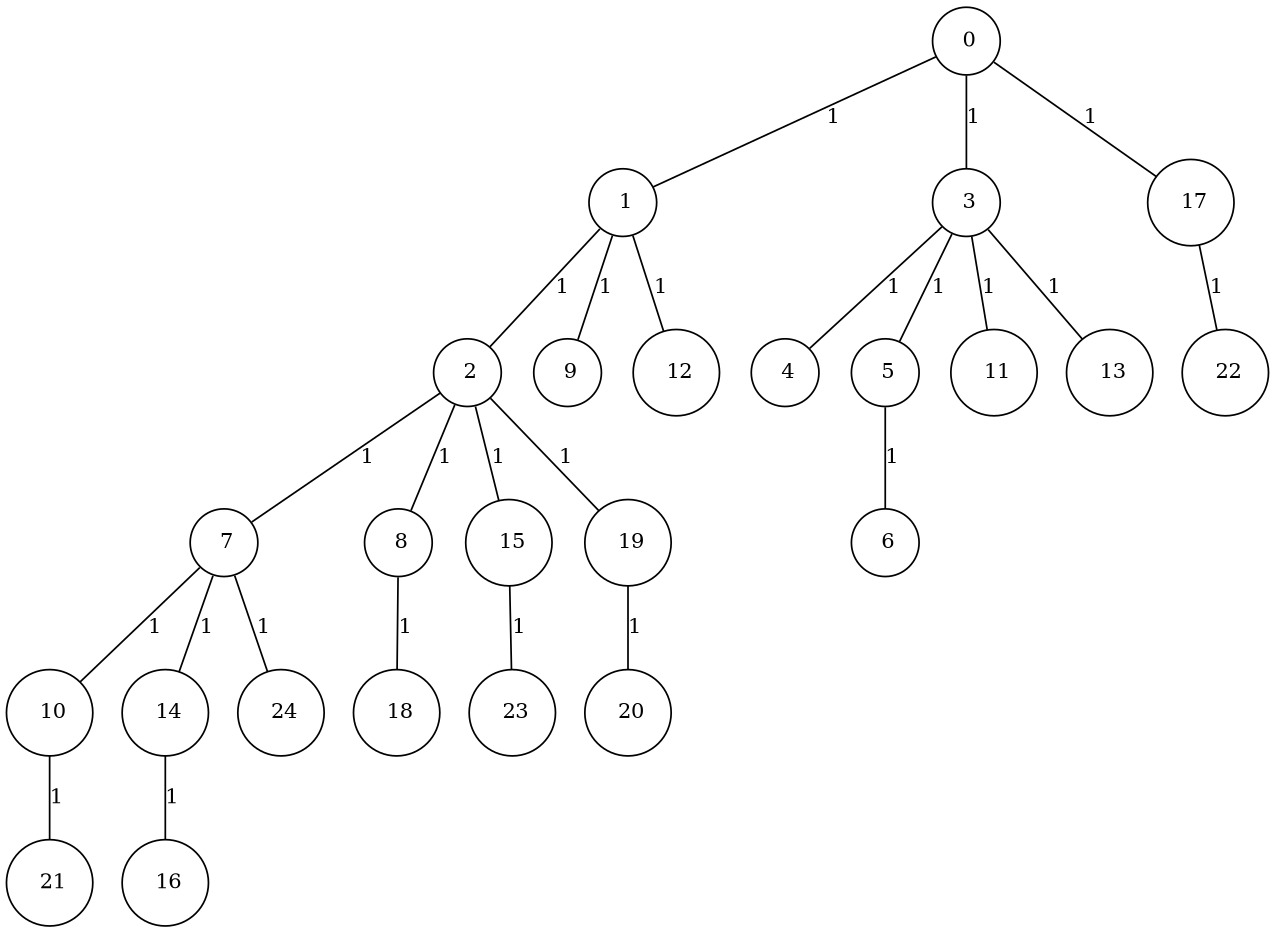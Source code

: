 graph G {
size="8.5,11;"
ratio = "expand;"
fixedsize="true;"
overlap="scale;"
node[shape=circle,width=.12,hight=.12,fontsize=12]
edge[fontsize=12]

0[label=" 0" color=black, pos="0.18207009,2.3213968!"];
1[label=" 1" color=black, pos="1.7666595,1.0270946!"];
2[label=" 2" color=black, pos="0.042631538,2.904458!"];
3[label=" 3" color=black, pos="2.7216958,0.64162093!"];
4[label=" 4" color=black, pos="1.2249017,1.228823!"];
5[label=" 5" color=black, pos="1.3418524,0.25857989!"];
6[label=" 6" color=black, pos="0.62969436,1.333931!"];
7[label=" 7" color=black, pos="0.69715802,0.066718451!"];
8[label=" 8" color=black, pos="2.9147275,1.8418813!"];
9[label=" 9" color=black, pos="1.49422,2.5452792!"];
10[label=" 10" color=black, pos="0.41317329,1.951442!"];
11[label=" 11" color=black, pos="2.344073,0.20073329!"];
12[label=" 12" color=black, pos="1.8883675,1.3349466!"];
13[label=" 13" color=black, pos="0.18220978,1.8856539!"];
14[label=" 14" color=black, pos="0.37464178,2.7818305!"];
15[label=" 15" color=black, pos="0.39721939,0.9510279!"];
16[label=" 16" color=black, pos="1.2366643,0.99333403!"];
17[label=" 17" color=black, pos="0.66188518,1.2677358!"];
18[label=" 18" color=black, pos="2.9883505,2.2099275!"];
19[label=" 19" color=black, pos="0.8122407,1.9013982!"];
20[label=" 20" color=black, pos="0.84021714,1.9308281!"];
21[label=" 21" color=black, pos="2.8298712,0.83433105!"];
22[label=" 22" color=black, pos="1.0360669,1.2763128!"];
23[label=" 23" color=black, pos="1.4647106,2.7452332!"];
24[label=" 24" color=black, pos="1.0202499,1.4322591!"];
0--1[label="1"]
0--3[label="1"]
0--17[label="1"]
1--2[label="1"]
1--9[label="1"]
1--12[label="1"]
2--7[label="1"]
2--8[label="1"]
2--15[label="1"]
2--19[label="1"]
3--4[label="1"]
3--5[label="1"]
3--11[label="1"]
3--13[label="1"]
5--6[label="1"]
7--10[label="1"]
7--14[label="1"]
7--24[label="1"]
8--18[label="1"]
10--21[label="1"]
14--16[label="1"]
15--23[label="1"]
17--22[label="1"]
19--20[label="1"]

}
